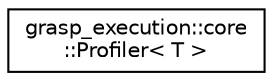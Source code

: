 digraph "Graphical Class Hierarchy"
{
 // LATEX_PDF_SIZE
  edge [fontname="Helvetica",fontsize="10",labelfontname="Helvetica",labelfontsize="10"];
  node [fontname="Helvetica",fontsize="10",shape=record];
  rankdir="LR";
  Node0 [label="grasp_execution::core\l::Profiler\< T \>",height=0.2,width=0.4,color="black", fillcolor="white", style="filled",URL="$classgrasp__execution_1_1core_1_1Profiler.html",tooltip="A profiler base that record data."];
}
